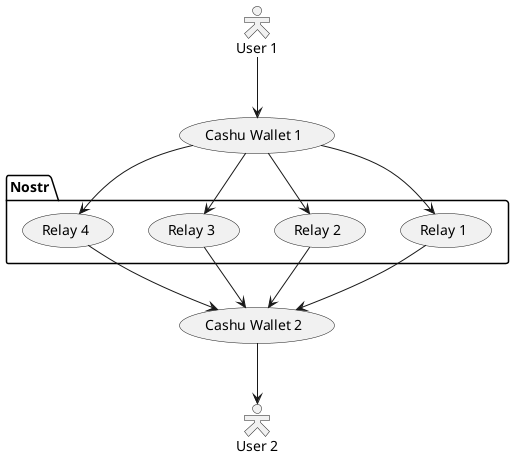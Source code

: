 @startuml
skinparam actorStyle Hollow
top to bottom direction

actor "User 1" as u1
actor "User 2" as u2

usecase "Cashu Wallet 1" as c1
usecase "Cashu Wallet 2" as c2

package Nostr {
  usecase "Relay 1" as R1
  usecase "Relay 2" as R2
  usecase "Relay 3" as R3
  usecase "Relay 4" as R4
}

u1 --> c1
c2 --> u2
c1 --> R1
c1 --> R2
c1 --> R3
c1 --> R4

R1 --> c2
R2 --> c2
R3 --> c2
R4 --> c2

@enduml